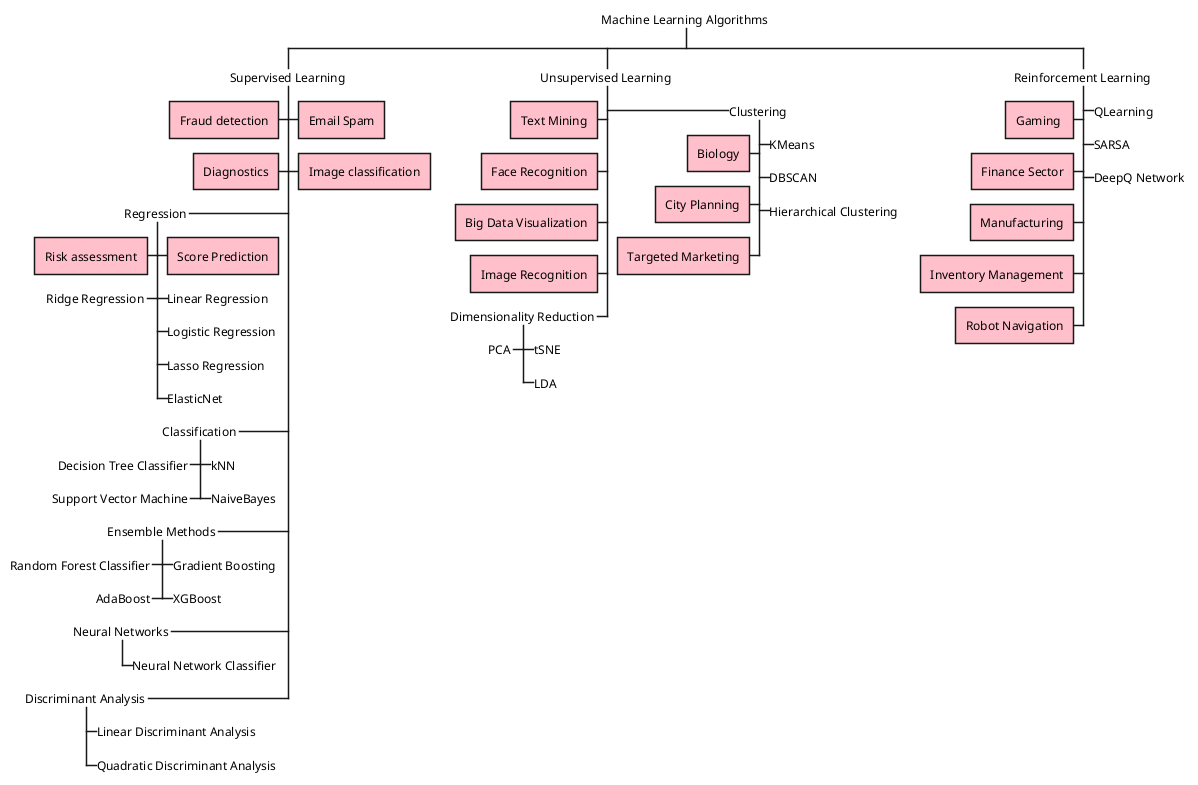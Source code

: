 ' * Business Process Modelling WBS
' ** Launch the project
' *** Complete Stakeholder Research
' *** Initial Implementation Plan
' ** Design phase
' *** Model of AsIs Processes Completed
' **** Model of AsIs Processes Completed1
' ****> Model of AsIs Processes Completed2
' ***< Measure AsIs performance metrics
' ***< Identify Quick Wins

@startwbs
*_ Machine Learning Algorithms
**_ Supervised Learning
***[#pink]< Fraud detection
***[#pink] Email Spam
***[#pink]< Diagnostics
***[#pink] Image classification

***_< Regression
****[#pink]< Risk assessment
****[#pink] Score Prediction
****_ Linear Regression
****_ Logistic Regression
****_< Ridge Regression
****_ Lasso Regression
****_ ElasticNet

***_< Classification
****_< Decision Tree Classifier
****_< Support Vector Machine
****_> kNN
****_ NaiveBayes

***_< Ensemble Methods
****_< Random Forest Classifier
****_ Gradient Boosting
****_< AdaBoost
****_ XGBoost

***_< Neural Networks
****_ Neural Network Classifier

***_< Discriminant Analysis
****_ Linear Discriminant Analysis
****_ Quadratic Discriminant Analysis

**_ Unsupervised Learning
***[#pink]< Text Mining
***[#pink]< Face Recognition
***[#pink]< Big Data Visualization
***[#pink]< Image Recognition

***_ Clustering
****[#pink]< Biology
****[#pink]< City Planning
****[#pink]< Targeted Marketing
****_ KMeans
****_ DBSCAN
****_ Hierarchical Clustering

***_< Dimensionality Reduction
****_< PCA
****_ tSNE
****_ LDA

**_ Reinforcement Learning
***[#pink]< Gaming 
***[#pink]< Finance Sector
***[#pink]< Manufacturing
***[#pink]< Inventory Management
***[#pink]< Robot Navigation

***_ QLearning
***_ SARSA
***_ DeepQ Network
@endwbs